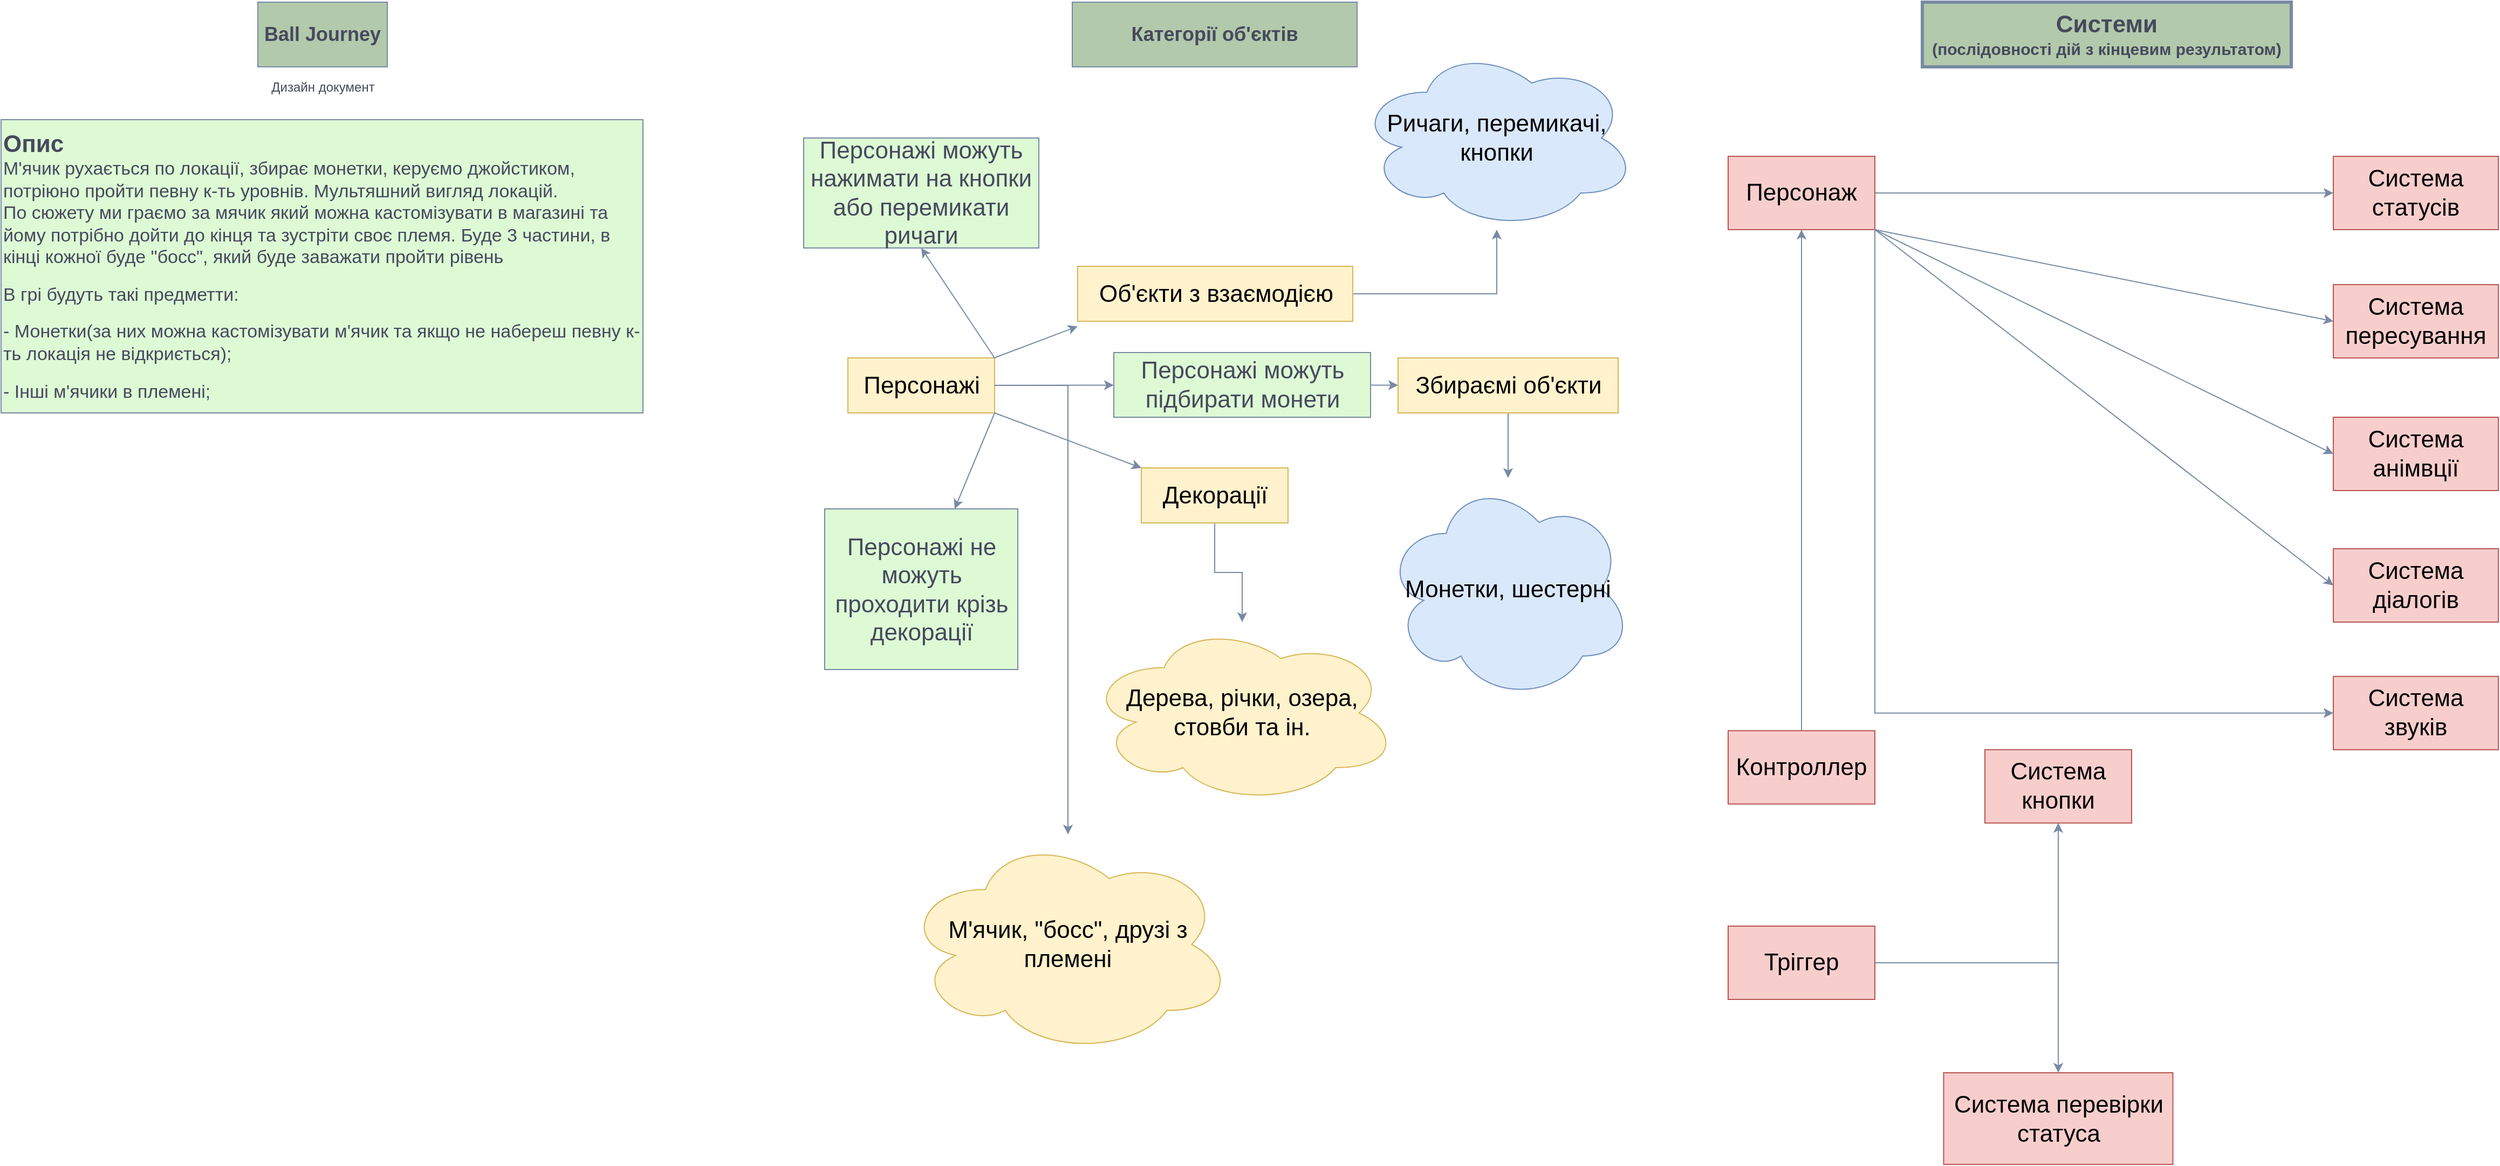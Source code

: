 <mxfile version="20.5.2" type="github" pages="2">
  <diagram id="c6_Q_0-ij5niHA4tdSTI" name="основна концепція">
    <mxGraphModel dx="3160" dy="1787" grid="1" gridSize="17" guides="1" tooltips="1" connect="1" arrows="1" fold="1" page="1" pageScale="1" pageWidth="827" pageHeight="1169" math="0" shadow="0">
      <root>
        <mxCell id="0" />
        <mxCell id="1" parent="0" />
        <mxCell id="mKOz9OcVUULEBK8KP3yw-2" value="&lt;b&gt;&lt;font style=&quot;font-size: 18px;&quot;&gt;Ball Journey&lt;/font&gt;&lt;/b&gt;" style="rounded=0;whiteSpace=wrap;html=1;fillColor=#B2C9AB;strokeColor=#788AA3;fontColor=#46495D;" vertex="1" parent="1">
          <mxGeometry x="354" y="10" width="120" height="60" as="geometry" />
        </mxCell>
        <mxCell id="mKOz9OcVUULEBK8KP3yw-3" value="&lt;font style=&quot;font-size: 12px;&quot;&gt;Дизайн документ&lt;/font&gt;" style="text;html=1;resizable=0;autosize=1;align=center;verticalAlign=middle;points=[];fillColor=none;strokeColor=none;rounded=0;fontSize=18;fontColor=#46495D;" vertex="1" parent="1">
          <mxGeometry x="346" y="70" width="136" height="34" as="geometry" />
        </mxCell>
        <mxCell id="mKOz9OcVUULEBK8KP3yw-4" value="&lt;font style=&quot;&quot;&gt;&lt;b style=&quot;&quot;&gt;&lt;font style=&quot;font-size: 22px;&quot;&gt;Опис&lt;/font&gt;&lt;/b&gt;&lt;br&gt;&lt;span style=&quot;font-size: 17px;&quot;&gt;М&#39;ячик рухається по локації, збирає монетки, керуємо джойстиком, потріюно пройти певну к-ть уровнів. Мультяшний вигляд локацій.&lt;/span&gt;&lt;br&gt;&lt;span style=&quot;font-size: 17px;&quot;&gt;По сюжету ми граємо за мячик який можна кастомізувати в магазині та йому потрібно дойти до кінця та зустріти своє племя. Буде 3 частини, в кінці кожної буде &quot;босс&quot;, який буде заважати пройти рівень&lt;/span&gt;&lt;br&gt;&lt;br&gt;&lt;span style=&quot;font-size: 17px;&quot;&gt;В грі будуть такі предметти:&lt;/span&gt;&lt;br&gt;&lt;br&gt;&lt;span style=&quot;font-size: 17px;&quot;&gt;- Монетки(за них можна кастомізувати м&#39;ячик та якщо не набереш певну к-ть локація не відкриється);&lt;/span&gt;&lt;br&gt;&lt;br&gt;&lt;span style=&quot;font-size: 17px;&quot;&gt;- Інші м&#39;ячики в племені;&lt;/span&gt;&lt;/font&gt;" style="rounded=0;whiteSpace=wrap;html=1;strokeColor=#788AA3;fontSize=12;fontColor=#46495D;fillColor=#DDFAD5;align=left;" vertex="1" parent="1">
          <mxGeometry x="116" y="119" width="595" height="272" as="geometry" />
        </mxCell>
        <mxCell id="mKOz9OcVUULEBK8KP3yw-5" style="edgeStyle=orthogonalEdgeStyle;rounded=0;orthogonalLoop=1;jettySize=auto;html=1;exitX=0.5;exitY=1;exitDx=0;exitDy=0;strokeColor=#788AA3;fontSize=12;fontColor=#46495D;fillColor=#B2C9AB;" edge="1" parent="1" source="mKOz9OcVUULEBK8KP3yw-4" target="mKOz9OcVUULEBK8KP3yw-4">
          <mxGeometry relative="1" as="geometry" />
        </mxCell>
        <mxCell id="mKOz9OcVUULEBK8KP3yw-6" value="&lt;b&gt;&lt;font style=&quot;font-size: 18px;&quot;&gt;Категорії об&#39;єктів&lt;/font&gt;&lt;/b&gt;" style="rounded=0;whiteSpace=wrap;html=1;fillColor=#B2C9AB;strokeColor=#788AA3;fontColor=#46495D;" vertex="1" parent="1">
          <mxGeometry x="1109" y="10" width="264" height="60" as="geometry" />
        </mxCell>
        <mxCell id="mKOz9OcVUULEBK8KP3yw-26" value="" style="edgeStyle=orthogonalEdgeStyle;rounded=0;orthogonalLoop=1;jettySize=auto;html=1;strokeColor=#788AA3;fontSize=22;fontColor=#46495D;fillColor=#B2C9AB;" edge="1" parent="1" source="mKOz9OcVUULEBK8KP3yw-7" target="mKOz9OcVUULEBK8KP3yw-25">
          <mxGeometry relative="1" as="geometry">
            <Array as="points">
              <mxPoint x="1105" y="366" />
            </Array>
          </mxGeometry>
        </mxCell>
        <mxCell id="mKOz9OcVUULEBK8KP3yw-7" value="Персонажі" style="text;html=1;resizable=0;autosize=1;align=center;verticalAlign=middle;points=[];fillColor=#fff2cc;strokeColor=#d6b656;rounded=0;fontSize=22;" vertex="1" parent="1">
          <mxGeometry x="901" y="340" width="136" height="51" as="geometry" />
        </mxCell>
        <mxCell id="mKOz9OcVUULEBK8KP3yw-21" value="" style="edgeStyle=orthogonalEdgeStyle;rounded=0;orthogonalLoop=1;jettySize=auto;html=1;strokeColor=#788AA3;fontSize=22;fontColor=#46495D;fillColor=#B2C9AB;" edge="1" parent="1" source="mKOz9OcVUULEBK8KP3yw-8" target="mKOz9OcVUULEBK8KP3yw-20">
          <mxGeometry relative="1" as="geometry" />
        </mxCell>
        <mxCell id="mKOz9OcVUULEBK8KP3yw-8" value="Збираємі об&#39;єкти" style="text;html=1;resizable=0;autosize=1;align=center;verticalAlign=middle;points=[];fillColor=#fff2cc;strokeColor=#d6b656;rounded=0;fontSize=22;" vertex="1" parent="1">
          <mxGeometry x="1411" y="340" width="204" height="51" as="geometry" />
        </mxCell>
        <mxCell id="mKOz9OcVUULEBK8KP3yw-23" value="" style="edgeStyle=orthogonalEdgeStyle;rounded=0;orthogonalLoop=1;jettySize=auto;html=1;strokeColor=#788AA3;fontSize=22;fontColor=#46495D;fillColor=#B2C9AB;" edge="1" parent="1" source="mKOz9OcVUULEBK8KP3yw-9" target="mKOz9OcVUULEBK8KP3yw-22">
          <mxGeometry relative="1" as="geometry" />
        </mxCell>
        <mxCell id="mKOz9OcVUULEBK8KP3yw-9" value="Об&#39;єкти з взаємодією" style="text;html=1;resizable=0;autosize=1;align=center;verticalAlign=middle;points=[];fillColor=#fff2cc;strokeColor=#d6b656;rounded=0;fontSize=22;" vertex="1" parent="1">
          <mxGeometry x="1114" y="255" width="255" height="51" as="geometry" />
        </mxCell>
        <mxCell id="mKOz9OcVUULEBK8KP3yw-28" value="" style="edgeStyle=orthogonalEdgeStyle;rounded=0;orthogonalLoop=1;jettySize=auto;html=1;strokeColor=#788AA3;fontSize=22;fontColor=#46495D;fillColor=#B2C9AB;" edge="1" parent="1" source="mKOz9OcVUULEBK8KP3yw-10" target="mKOz9OcVUULEBK8KP3yw-27">
          <mxGeometry relative="1" as="geometry" />
        </mxCell>
        <mxCell id="mKOz9OcVUULEBK8KP3yw-10" value="Декорації" style="text;html=1;resizable=0;autosize=1;align=center;verticalAlign=middle;points=[];fillColor=#fff2cc;strokeColor=#d6b656;rounded=0;fontSize=22;" vertex="1" parent="1">
          <mxGeometry x="1173" y="442" width="136" height="51" as="geometry" />
        </mxCell>
        <mxCell id="mKOz9OcVUULEBK8KP3yw-14" value="" style="endArrow=classic;html=1;rounded=0;strokeColor=#788AA3;fontSize=22;fontColor=#46495D;fillColor=#B2C9AB;" edge="1" parent="1" source="mKOz9OcVUULEBK8KP3yw-7" target="mKOz9OcVUULEBK8KP3yw-10">
          <mxGeometry width="50" height="50" relative="1" as="geometry">
            <mxPoint x="1241" y="577" as="sourcePoint" />
            <mxPoint x="1291" y="527" as="targetPoint" />
          </mxGeometry>
        </mxCell>
        <mxCell id="mKOz9OcVUULEBK8KP3yw-15" value="" style="endArrow=classic;html=1;rounded=0;strokeColor=#788AA3;fontSize=22;fontColor=#46495D;fillColor=#B2C9AB;" edge="1" parent="1" target="mKOz9OcVUULEBK8KP3yw-16">
          <mxGeometry width="50" height="50" relative="1" as="geometry">
            <mxPoint x="1037" y="391" as="sourcePoint" />
            <mxPoint x="969" y="510" as="targetPoint" />
          </mxGeometry>
        </mxCell>
        <mxCell id="mKOz9OcVUULEBK8KP3yw-16" value="Персонажі не можуть проходити крізь декорації" style="rounded=0;whiteSpace=wrap;html=1;strokeColor=#788AA3;fontSize=22;fontColor=#46495D;fillColor=#DDFAD5;" vertex="1" parent="1">
          <mxGeometry x="879.5" y="480" width="179" height="149" as="geometry" />
        </mxCell>
        <mxCell id="mKOz9OcVUULEBK8KP3yw-17" value="" style="endArrow=classic;html=1;rounded=0;strokeColor=#788AA3;fontSize=22;fontColor=#46495D;fillColor=#B2C9AB;exitX=0.994;exitY=0.002;exitDx=0;exitDy=0;exitPerimeter=0;entryX=0;entryY=1.092;entryDx=0;entryDy=0;entryPerimeter=0;" edge="1" parent="1" source="mKOz9OcVUULEBK8KP3yw-7" target="mKOz9OcVUULEBK8KP3yw-9">
          <mxGeometry width="50" height="50" relative="1" as="geometry">
            <mxPoint x="1054.0" y="408.0" as="sourcePoint" />
            <mxPoint x="1190" y="459" as="targetPoint" />
          </mxGeometry>
        </mxCell>
        <mxCell id="mKOz9OcVUULEBK8KP3yw-18" value="" style="endArrow=classic;html=1;rounded=0;strokeColor=#788AA3;fontSize=22;fontColor=#46495D;fillColor=#B2C9AB;entryX=0.5;entryY=1;entryDx=0;entryDy=0;" edge="1" parent="1" target="mKOz9OcVUULEBK8KP3yw-19">
          <mxGeometry width="50" height="50" relative="1" as="geometry">
            <mxPoint x="1037" y="340" as="sourcePoint" />
            <mxPoint x="1037" y="255" as="targetPoint" />
          </mxGeometry>
        </mxCell>
        <mxCell id="mKOz9OcVUULEBK8KP3yw-19" value="Персонажі можуть нажимати на кнопки або перемикати ричаги" style="rounded=0;whiteSpace=wrap;html=1;strokeColor=#788AA3;fontSize=22;fontColor=#46495D;fillColor=#DDFAD5;" vertex="1" parent="1">
          <mxGeometry x="860" y="136" width="218" height="102" as="geometry" />
        </mxCell>
        <mxCell id="mKOz9OcVUULEBK8KP3yw-20" value="Монетки, шестерні" style="ellipse;shape=cloud;whiteSpace=wrap;html=1;fontSize=22;fillColor=#dae8fc;strokeColor=#6c8ebf;rounded=0;" vertex="1" parent="1">
          <mxGeometry x="1398" y="451.25" width="230" height="206.5" as="geometry" />
        </mxCell>
        <mxCell id="mKOz9OcVUULEBK8KP3yw-22" value="Ричаги, перемикачі, кнопки" style="ellipse;shape=cloud;whiteSpace=wrap;html=1;fontSize=22;fillColor=#dae8fc;strokeColor=#6c8ebf;rounded=0;" vertex="1" parent="1">
          <mxGeometry x="1373" y="51" width="259" height="170" as="geometry" />
        </mxCell>
        <mxCell id="mKOz9OcVUULEBK8KP3yw-25" value="М&#39;ячик, &quot;босс&quot;, друзі з племені" style="ellipse;shape=cloud;whiteSpace=wrap;html=1;fontSize=22;fillColor=#fff2cc;strokeColor=#d6b656;gradientColor=none;rounded=0;" vertex="1" parent="1">
          <mxGeometry x="952" y="782" width="306" height="204" as="geometry" />
        </mxCell>
        <mxCell id="mKOz9OcVUULEBK8KP3yw-27" value="Дерева, річки, озера, стовби та ін." style="ellipse;shape=cloud;whiteSpace=wrap;html=1;fontSize=22;fillColor=#fff2cc;strokeColor=#d6b656;gradientColor=none;rounded=0;" vertex="1" parent="1">
          <mxGeometry x="1122" y="585" width="289" height="168.75" as="geometry" />
        </mxCell>
        <mxCell id="mKOz9OcVUULEBK8KP3yw-29" value="" style="endArrow=classic;html=1;rounded=0;strokeColor=#788AA3;fontSize=22;fontColor=#46495D;fillColor=#B2C9AB;startArrow=none;" edge="1" parent="1" source="mKOz9OcVUULEBK8KP3yw-31" target="mKOz9OcVUULEBK8KP3yw-8">
          <mxGeometry width="50" height="50" relative="1" as="geometry">
            <mxPoint x="1053.184" y="357.102" as="sourcePoint" />
            <mxPoint x="1131" y="327.692" as="targetPoint" />
          </mxGeometry>
        </mxCell>
        <mxCell id="mKOz9OcVUULEBK8KP3yw-31" value="Персонажі можуть підбирати монети" style="rounded=0;whiteSpace=wrap;html=1;strokeColor=#788AA3;fontSize=22;fontColor=#46495D;fillColor=#DDFAD5;" vertex="1" parent="1">
          <mxGeometry x="1147.5" y="335" width="238" height="60" as="geometry" />
        </mxCell>
        <mxCell id="mKOz9OcVUULEBK8KP3yw-33" value="" style="endArrow=classic;html=1;rounded=0;strokeColor=#788AA3;fontSize=22;fontColor=#46495D;fillColor=#B2C9AB;" edge="1" parent="1" source="mKOz9OcVUULEBK8KP3yw-7" target="mKOz9OcVUULEBK8KP3yw-31">
          <mxGeometry width="50" height="50" relative="1" as="geometry">
            <mxPoint x="1053.184" y="357.102" as="sourcePoint" />
            <mxPoint x="1131" y="327.692" as="targetPoint" />
          </mxGeometry>
        </mxCell>
        <mxCell id="mKOz9OcVUULEBK8KP3yw-34" value="&lt;b&gt;&lt;font style=&quot;font-size: 22px;&quot;&gt;Системи&lt;br&gt;&lt;/font&gt;&lt;font style=&quot;font-size: 15px;&quot;&gt;(послідовності дій з кінцевим результатом)&lt;/font&gt;&lt;/b&gt;" style="rounded=0;whiteSpace=wrap;html=1;fillColor=#B2C9AB;strokeColor=#788AA3;fontColor=#46495D;strokeWidth=3;" vertex="1" parent="1">
          <mxGeometry x="1897" y="10" width="342" height="60" as="geometry" />
        </mxCell>
        <mxCell id="mKOz9OcVUULEBK8KP3yw-42" value="" style="edgeStyle=orthogonalEdgeStyle;rounded=0;orthogonalLoop=1;jettySize=auto;html=1;strokeColor=#788AA3;fontSize=22;fontColor=#46495D;fillColor=#B2C9AB;entryX=0;entryY=0.5;entryDx=0;entryDy=0;" edge="1" parent="1" source="mKOz9OcVUULEBK8KP3yw-35" target="mKOz9OcVUULEBK8KP3yw-39">
          <mxGeometry relative="1" as="geometry">
            <mxPoint x="1961" y="170.0" as="targetPoint" />
          </mxGeometry>
        </mxCell>
        <mxCell id="mKOz9OcVUULEBK8KP3yw-35" value="Персонаж" style="rounded=0;whiteSpace=wrap;html=1;strokeColor=#b85450;fontSize=22;fillColor=#f8cecc;" vertex="1" parent="1">
          <mxGeometry x="1717" y="153" width="136" height="68" as="geometry" />
        </mxCell>
        <mxCell id="mKOz9OcVUULEBK8KP3yw-36" value="Система пересування" style="rounded=0;whiteSpace=wrap;html=1;strokeColor=#b85450;fontSize=22;fillColor=#f8cecc;" vertex="1" parent="1">
          <mxGeometry x="2278" y="272" width="153" height="68" as="geometry" />
        </mxCell>
        <mxCell id="mKOz9OcVUULEBK8KP3yw-37" value="Система анімвції" style="rounded=0;whiteSpace=wrap;html=1;strokeColor=#b85450;fontSize=22;fillColor=#f8cecc;" vertex="1" parent="1">
          <mxGeometry x="2278" y="395" width="153" height="68" as="geometry" />
        </mxCell>
        <mxCell id="mKOz9OcVUULEBK8KP3yw-38" value="Система діалогів" style="rounded=0;whiteSpace=wrap;html=1;strokeColor=#b85450;fontSize=22;fillColor=#f8cecc;" vertex="1" parent="1">
          <mxGeometry x="2278" y="517" width="153" height="68" as="geometry" />
        </mxCell>
        <mxCell id="mKOz9OcVUULEBK8KP3yw-39" value="Система статусів" style="rounded=0;whiteSpace=wrap;html=1;strokeColor=#b85450;fontSize=22;fillColor=#f8cecc;" vertex="1" parent="1">
          <mxGeometry x="2278" y="153" width="153" height="68" as="geometry" />
        </mxCell>
        <mxCell id="mKOz9OcVUULEBK8KP3yw-40" value="Система звуків" style="rounded=0;whiteSpace=wrap;html=1;strokeColor=#b85450;fontSize=22;fillColor=#f8cecc;" vertex="1" parent="1">
          <mxGeometry x="2278" y="635.37" width="153" height="68" as="geometry" />
        </mxCell>
        <mxCell id="mKOz9OcVUULEBK8KP3yw-44" value="" style="endArrow=classic;html=1;rounded=0;strokeColor=#788AA3;fontSize=22;fontColor=#46495D;fillColor=#B2C9AB;exitX=1;exitY=1;exitDx=0;exitDy=0;entryX=0;entryY=0.5;entryDx=0;entryDy=0;" edge="1" parent="1" source="mKOz9OcVUULEBK8KP3yw-35" target="mKOz9OcVUULEBK8KP3yw-36">
          <mxGeometry width="50" height="50" relative="1" as="geometry">
            <mxPoint x="2006" y="305" as="sourcePoint" />
            <mxPoint x="2056" y="255" as="targetPoint" />
          </mxGeometry>
        </mxCell>
        <mxCell id="mKOz9OcVUULEBK8KP3yw-45" value="" style="endArrow=classic;html=1;rounded=0;strokeColor=#788AA3;fontSize=22;fontColor=#46495D;fillColor=#B2C9AB;exitX=1;exitY=1;exitDx=0;exitDy=0;entryX=0;entryY=0.5;entryDx=0;entryDy=0;" edge="1" parent="1" source="mKOz9OcVUULEBK8KP3yw-35" target="mKOz9OcVUULEBK8KP3yw-37">
          <mxGeometry width="50" height="50" relative="1" as="geometry">
            <mxPoint x="1870.0" y="238.0" as="sourcePoint" />
            <mxPoint x="2295" y="323" as="targetPoint" />
          </mxGeometry>
        </mxCell>
        <mxCell id="mKOz9OcVUULEBK8KP3yw-46" value="" style="endArrow=classic;html=1;rounded=0;strokeColor=#788AA3;fontSize=22;fontColor=#46495D;fillColor=#B2C9AB;exitX=1;exitY=1;exitDx=0;exitDy=0;entryX=0;entryY=0.5;entryDx=0;entryDy=0;" edge="1" parent="1" source="mKOz9OcVUULEBK8KP3yw-35" target="mKOz9OcVUULEBK8KP3yw-38">
          <mxGeometry width="50" height="50" relative="1" as="geometry">
            <mxPoint x="1870.0" y="238.0" as="sourcePoint" />
            <mxPoint x="2295" y="463.0" as="targetPoint" />
          </mxGeometry>
        </mxCell>
        <mxCell id="mKOz9OcVUULEBK8KP3yw-47" value="" style="edgeStyle=orthogonalEdgeStyle;rounded=0;orthogonalLoop=1;jettySize=auto;html=1;strokeColor=#788AA3;fontSize=22;fontColor=#46495D;fillColor=#B2C9AB;entryX=0;entryY=0.5;entryDx=0;entryDy=0;exitX=1;exitY=1;exitDx=0;exitDy=0;" edge="1" parent="1" source="mKOz9OcVUULEBK8KP3yw-35" target="mKOz9OcVUULEBK8KP3yw-40">
          <mxGeometry relative="1" as="geometry">
            <mxPoint x="1870" y="204" as="sourcePoint" />
            <mxPoint x="2295" y="204" as="targetPoint" />
            <Array as="points">
              <mxPoint x="1853" y="669" />
            </Array>
          </mxGeometry>
        </mxCell>
        <mxCell id="mKOz9OcVUULEBK8KP3yw-50" value="" style="edgeStyle=orthogonalEdgeStyle;rounded=0;orthogonalLoop=1;jettySize=auto;html=1;strokeColor=#788AA3;fontSize=22;fontColor=#46495D;fillColor=#B2C9AB;entryX=0.5;entryY=1;entryDx=0;entryDy=0;" edge="1" parent="1" source="mKOz9OcVUULEBK8KP3yw-48" target="mKOz9OcVUULEBK8KP3yw-35">
          <mxGeometry relative="1" as="geometry">
            <mxPoint x="1785" y="647" as="targetPoint" />
          </mxGeometry>
        </mxCell>
        <mxCell id="mKOz9OcVUULEBK8KP3yw-48" value="Контроллер" style="rounded=0;whiteSpace=wrap;html=1;strokeColor=#b85450;fontSize=22;fillColor=#f8cecc;" vertex="1" parent="1">
          <mxGeometry x="1717" y="685.75" width="136" height="68" as="geometry" />
        </mxCell>
        <mxCell id="mKOz9OcVUULEBK8KP3yw-53" value="" style="edgeStyle=orthogonalEdgeStyle;rounded=0;orthogonalLoop=1;jettySize=auto;html=1;strokeColor=#788AA3;fontSize=22;fontColor=#46495D;fillColor=#B2C9AB;" edge="1" parent="1" source="mKOz9OcVUULEBK8KP3yw-51" target="mKOz9OcVUULEBK8KP3yw-52">
          <mxGeometry relative="1" as="geometry" />
        </mxCell>
        <mxCell id="mKOz9OcVUULEBK8KP3yw-55" value="" style="edgeStyle=orthogonalEdgeStyle;rounded=0;orthogonalLoop=1;jettySize=auto;html=1;strokeColor=#788AA3;fontSize=22;fontColor=#46495D;fillColor=#B2C9AB;" edge="1" parent="1" source="mKOz9OcVUULEBK8KP3yw-51" target="mKOz9OcVUULEBK8KP3yw-54">
          <mxGeometry relative="1" as="geometry" />
        </mxCell>
        <mxCell id="mKOz9OcVUULEBK8KP3yw-51" value="Тріггер" style="rounded=0;whiteSpace=wrap;html=1;strokeColor=#b85450;fontSize=22;fillColor=#f8cecc;" vertex="1" parent="1">
          <mxGeometry x="1717" y="867" width="136" height="68" as="geometry" />
        </mxCell>
        <mxCell id="mKOz9OcVUULEBK8KP3yw-52" value="Система кнопки" style="rounded=0;whiteSpace=wrap;html=1;strokeColor=#b85450;fontSize=22;fillColor=#f8cecc;" vertex="1" parent="1">
          <mxGeometry x="1955" y="703.37" width="136" height="68" as="geometry" />
        </mxCell>
        <mxCell id="mKOz9OcVUULEBK8KP3yw-54" value="Система перевірки статуса" style="whiteSpace=wrap;html=1;fontSize=22;fillColor=#f8cecc;strokeColor=#b85450;rounded=0;" vertex="1" parent="1">
          <mxGeometry x="1916.75" y="1003" width="212.5" height="85" as="geometry" />
        </mxCell>
      </root>
    </mxGraphModel>
  </diagram>
  <diagram id="EU2vpqMwr88MizyYQZui" name="опис систем">
    <mxGraphModel dx="4379" dy="1522" grid="1" gridSize="17" guides="1" tooltips="1" connect="1" arrows="1" fold="1" page="1" pageScale="1" pageWidth="827" pageHeight="1169" math="0" shadow="0">
      <root>
        <mxCell id="0" />
        <mxCell id="1" parent="0" />
        <mxCell id="ka9rtpq2fXaX5o0hTjbl-4" value="" style="edgeStyle=orthogonalEdgeStyle;rounded=0;orthogonalLoop=1;jettySize=auto;html=1;strokeColor=#788AA3;fontSize=36;fontColor=#46495D;fillColor=#B2C9AB;entryX=0.5;entryY=0;entryDx=0;entryDy=0;" edge="1" parent="1" source="ka9rtpq2fXaX5o0hTjbl-1" target="ka9rtpq2fXaX5o0hTjbl-3">
          <mxGeometry relative="1" as="geometry">
            <Array as="points">
              <mxPoint x="272" y="119" />
              <mxPoint x="272" y="204" />
              <mxPoint x="153" y="204" />
              <mxPoint x="153" y="272" />
            </Array>
          </mxGeometry>
        </mxCell>
        <mxCell id="ka9rtpq2fXaX5o0hTjbl-1" value="&lt;font style=&quot;font-size: 36px;&quot;&gt;Персонаж&lt;/font&gt;" style="rounded=0;whiteSpace=wrap;html=1;strokeColor=#788AA3;strokeWidth=3;fontSize=22;fontColor=#46495D;fillColor=#DDFAD5;" vertex="1" parent="1">
          <mxGeometry x="276" y="17" width="275" height="102" as="geometry" />
        </mxCell>
        <mxCell id="ka9rtpq2fXaX5o0hTjbl-3" value="&lt;font style=&quot;font-size: 24px;&quot;&gt;&lt;b&gt;Посилання&lt;/b&gt;&lt;/font&gt;" style="whiteSpace=wrap;html=1;fontSize=22;fillColor=#fff2cc;strokeColor=#d6b656;rounded=0;strokeWidth=3;" vertex="1" parent="1">
          <mxGeometry x="51" y="272" width="221" height="102" as="geometry" />
        </mxCell>
        <mxCell id="ka9rtpq2fXaX5o0hTjbl-6" value="&lt;font style=&quot;font-size: 24px;&quot;&gt;&lt;i&gt;Система діалогів&lt;br&gt;Система Звуків&lt;br&gt;Система Анімацій&lt;br&gt;Система пересування&lt;br&gt;Система Статусів&lt;br&gt;&lt;/i&gt;Перевірка землі&lt;br&gt;&lt;/font&gt;" style="whiteSpace=wrap;html=1;fontSize=22;fillColor=#e1d5e7;strokeColor=#9673a6;rounded=0;strokeWidth=3;" vertex="1" parent="1">
          <mxGeometry x="17" y="493" width="289" height="209" as="geometry" />
        </mxCell>
        <mxCell id="ka9rtpq2fXaX5o0hTjbl-8" value="" style="endArrow=classic;startArrow=classic;html=1;rounded=0;strokeColor=#788AA3;fontSize=24;fontColor=#46495D;fillColor=#B2C9AB;exitX=0.5;exitY=1;exitDx=0;exitDy=0;entryX=0.5;entryY=0;entryDx=0;entryDy=0;" edge="1" parent="1" source="ka9rtpq2fXaX5o0hTjbl-3" target="ka9rtpq2fXaX5o0hTjbl-6">
          <mxGeometry width="50" height="50" relative="1" as="geometry">
            <mxPoint x="153" y="339" as="sourcePoint" />
            <mxPoint x="145" y="476" as="targetPoint" />
          </mxGeometry>
        </mxCell>
        <mxCell id="ka9rtpq2fXaX5o0hTjbl-11" value="і" style="edgeStyle=orthogonalEdgeStyle;rounded=0;orthogonalLoop=1;jettySize=auto;html=1;strokeColor=#788AA3;fontSize=24;fontColor=#46495D;fillColor=#B2C9AB;" edge="1" parent="1" source="ka9rtpq2fXaX5o0hTjbl-9" target="ka9rtpq2fXaX5o0hTjbl-10">
          <mxGeometry relative="1" as="geometry" />
        </mxCell>
        <mxCell id="ka9rtpq2fXaX5o0hTjbl-9" value="&lt;font style=&quot;font-size: 36px;&quot;&gt;Контроллер&lt;/font&gt;" style="rounded=0;whiteSpace=wrap;html=1;strokeColor=#788AA3;strokeWidth=3;fontSize=22;fontColor=#46495D;fillColor=#DDFAD5;" vertex="1" parent="1">
          <mxGeometry x="-551" y="17" width="275" height="102" as="geometry" />
        </mxCell>
        <mxCell id="ka9rtpq2fXaX5o0hTjbl-10" value="&lt;font style=&quot;font-size: 22px;&quot;&gt;Система контролю над персонажем&lt;/font&gt;" style="rounded=0;whiteSpace=wrap;html=1;strokeColor=#788AA3;strokeWidth=3;fontSize=22;fontColor=#46495D;fillColor=#DDFAD5;" vertex="1" parent="1">
          <mxGeometry x="-528" y="136" width="230" height="73" as="geometry" />
        </mxCell>
        <mxCell id="ka9rtpq2fXaX5o0hTjbl-12" value="&lt;font style=&quot;font-size: 24px;&quot;&gt;&lt;b&gt;Посилання&lt;/b&gt;&lt;/font&gt;" style="whiteSpace=wrap;html=1;fontSize=22;fillColor=#fff2cc;strokeColor=#d6b656;rounded=0;strokeWidth=3;" vertex="1" parent="1">
          <mxGeometry x="-793" y="255" width="221" height="102" as="geometry" />
        </mxCell>
        <mxCell id="ka9rtpq2fXaX5o0hTjbl-13" value="&lt;font style=&quot;font-size: 24px;&quot;&gt;&lt;i&gt;Система Персонаж&lt;/i&gt;&lt;br&gt;&lt;/font&gt;" style="whiteSpace=wrap;html=1;fontSize=22;fillColor=#e1d5e7;strokeColor=#9673a6;rounded=0;strokeWidth=3;" vertex="1" parent="1">
          <mxGeometry x="-827" y="391" width="289" height="68" as="geometry" />
        </mxCell>
        <mxCell id="ka9rtpq2fXaX5o0hTjbl-14" value="" style="endArrow=classic;startArrow=classic;html=1;rounded=0;strokeColor=#788AA3;fontSize=24;fontColor=#46495D;fillColor=#B2C9AB;exitX=0.5;exitY=1;exitDx=0;exitDy=0;entryX=0.5;entryY=0;entryDx=0;entryDy=0;" edge="1" parent="1" source="ka9rtpq2fXaX5o0hTjbl-12" target="ka9rtpq2fXaX5o0hTjbl-13">
          <mxGeometry width="50" height="50" relative="1" as="geometry">
            <mxPoint x="-691" y="390" as="sourcePoint" />
            <mxPoint x="-699" y="527" as="targetPoint" />
          </mxGeometry>
        </mxCell>
        <mxCell id="ka9rtpq2fXaX5o0hTjbl-15" value="" style="endArrow=classic;html=1;rounded=0;strokeColor=#788AA3;fontSize=22;fontColor=#46495D;fillColor=#B2C9AB;exitX=0;exitY=1;exitDx=0;exitDy=0;entryX=0.965;entryY=-0.019;entryDx=0;entryDy=0;entryPerimeter=0;" edge="1" parent="1" source="ka9rtpq2fXaX5o0hTjbl-10" target="ka9rtpq2fXaX5o0hTjbl-12">
          <mxGeometry width="50" height="50" relative="1" as="geometry">
            <mxPoint x="-578" y="323" as="sourcePoint" />
            <mxPoint x="-629" y="255" as="targetPoint" />
          </mxGeometry>
        </mxCell>
        <mxCell id="ka9rtpq2fXaX5o0hTjbl-16" value="" style="edgeStyle=orthogonalEdgeStyle;rounded=0;orthogonalLoop=1;jettySize=auto;html=1;strokeColor=#788AA3;fontSize=24;fontColor=#46495D;fillColor=#B2C9AB;" edge="1" parent="1" source="ka9rtpq2fXaX5o0hTjbl-17" target="ka9rtpq2fXaX5o0hTjbl-18">
          <mxGeometry relative="1" as="geometry" />
        </mxCell>
        <mxCell id="ka9rtpq2fXaX5o0hTjbl-17" value="&lt;font style=&quot;font-size: 30px;&quot;&gt;АІ Контроллер&lt;/font&gt;" style="rounded=0;whiteSpace=wrap;html=1;strokeColor=#788AA3;strokeWidth=3;fontSize=22;fontColor=#46495D;fillColor=#DDFAD5;" vertex="1" parent="1">
          <mxGeometry x="-517.5" y="476" width="210" height="61" as="geometry" />
        </mxCell>
        <mxCell id="ka9rtpq2fXaX5o0hTjbl-18" value="&lt;font style=&quot;font-size: 22px;&quot;&gt;Персонажем керує бот&lt;/font&gt;" style="rounded=0;whiteSpace=wrap;html=1;strokeColor=#788AA3;strokeWidth=3;fontSize=22;fontColor=#46495D;fillColor=#DDFAD5;" vertex="1" parent="1">
          <mxGeometry x="-527.5" y="548" width="230" height="47" as="geometry" />
        </mxCell>
        <mxCell id="ka9rtpq2fXaX5o0hTjbl-24" value="" style="edgeStyle=orthogonalEdgeStyle;rounded=0;orthogonalLoop=1;jettySize=auto;html=1;strokeColor=#788AA3;fontSize=26;fontColor=#46495D;fillColor=#B2C9AB;" edge="1" parent="1">
          <mxGeometry relative="1" as="geometry">
            <mxPoint x="-551" y="748" as="sourcePoint" />
            <mxPoint x="-714" y="799" as="targetPoint" />
          </mxGeometry>
        </mxCell>
        <mxCell id="ka9rtpq2fXaX5o0hTjbl-19" value="&lt;font style=&quot;font-size: 26px;&quot;&gt;Player Контроллер&lt;/font&gt;" style="rounded=0;whiteSpace=wrap;html=1;strokeColor=#788AA3;strokeWidth=3;fontSize=22;fontColor=#46495D;fillColor=#DDFAD5;" vertex="1" parent="1">
          <mxGeometry x="-550" y="748" width="275" height="102" as="geometry" />
        </mxCell>
        <mxCell id="ka9rtpq2fXaX5o0hTjbl-20" value="&lt;font style=&quot;font-size: 24px;&quot;&gt;&lt;b&gt;Посилання&lt;/b&gt;&lt;/font&gt;" style="whiteSpace=wrap;html=1;fontSize=22;fillColor=#fff2cc;strokeColor=#d6b656;rounded=0;strokeWidth=3;" vertex="1" parent="1">
          <mxGeometry x="-816.5" y="799" width="221" height="102" as="geometry" />
        </mxCell>
        <mxCell id="ka9rtpq2fXaX5o0hTjbl-21" value="&lt;font style=&quot;font-size: 24px;&quot;&gt;&lt;i&gt;Система зчитування сигналів з ігрових пристроїв&lt;/i&gt;&lt;br&gt;&lt;/font&gt;" style="whiteSpace=wrap;html=1;fontSize=22;fillColor=#e1d5e7;strokeColor=#9673a6;rounded=0;strokeWidth=3;" vertex="1" parent="1">
          <mxGeometry x="-806.5" y="952" width="289" height="102" as="geometry" />
        </mxCell>
        <mxCell id="ka9rtpq2fXaX5o0hTjbl-22" value="" style="endArrow=classic;startArrow=classic;html=1;rounded=0;strokeColor=#788AA3;fontSize=24;fontColor=#46495D;fillColor=#B2C9AB;exitX=0.5;exitY=1;exitDx=0;exitDy=0;entryX=0.5;entryY=0;entryDx=0;entryDy=0;" edge="1" parent="1" source="ka9rtpq2fXaX5o0hTjbl-20" target="ka9rtpq2fXaX5o0hTjbl-21">
          <mxGeometry width="50" height="50" relative="1" as="geometry">
            <mxPoint x="-680.5" y="1019" as="sourcePoint" />
            <mxPoint x="-688.5" y="1156" as="targetPoint" />
          </mxGeometry>
        </mxCell>
        <mxCell id="ka9rtpq2fXaX5o0hTjbl-27" value="" style="edgeStyle=orthogonalEdgeStyle;rounded=0;orthogonalLoop=1;jettySize=auto;html=1;strokeColor=#788AA3;fontSize=27;fontColor=#46495D;fillColor=#B2C9AB;" edge="1" parent="1" source="ka9rtpq2fXaX5o0hTjbl-25" target="ka9rtpq2fXaX5o0hTjbl-26">
          <mxGeometry relative="1" as="geometry" />
        </mxCell>
        <mxCell id="ka9rtpq2fXaX5o0hTjbl-25" value="&lt;font style=&quot;font-size: 27px;&quot;&gt;Функціонал&lt;/font&gt;" style="text;html=1;resizable=0;autosize=1;align=center;verticalAlign=middle;points=[];fillColor=#fff2cc;strokeColor=#d6b656;rounded=0;strokeWidth=3;fontSize=26;" vertex="1" parent="1">
          <mxGeometry x="-187" y="714" width="170" height="51" as="geometry" />
        </mxCell>
        <mxCell id="ka9rtpq2fXaX5o0hTjbl-26" value="&lt;font style=&quot;font-size: 27px;&quot;&gt;Апдейт&lt;/font&gt;" style="text;html=1;resizable=0;autosize=1;align=center;verticalAlign=middle;points=[];fillColor=#fff2cc;strokeColor=#d6b656;rounded=0;strokeWidth=3;fontSize=26;" vertex="1" parent="1">
          <mxGeometry x="-340" y="663" width="119" height="51" as="geometry" />
        </mxCell>
        <mxCell id="ka9rtpq2fXaX5o0hTjbl-32" value="" style="endArrow=classic;html=1;rounded=0;strokeColor=#788AA3;fontSize=27;fontColor=#46495D;fillColor=#B2C9AB;exitX=0.505;exitY=1.088;exitDx=0;exitDy=0;exitPerimeter=0;entryX=0.5;entryY=0;entryDx=0;entryDy=0;" edge="1" parent="1" source="ka9rtpq2fXaX5o0hTjbl-26" target="ka9rtpq2fXaX5o0hTjbl-33">
          <mxGeometry width="50" height="50" relative="1" as="geometry">
            <mxPoint x="-136" y="951" as="sourcePoint" />
            <mxPoint x="-171.584" y="824.959" as="targetPoint" />
          </mxGeometry>
        </mxCell>
        <mxCell id="ka9rtpq2fXaX5o0hTjbl-33" value="0. Зчитуємо сигнали з ігрових пристроїв.&lt;br&gt;1. Передаємо сигнал на персонажа.&lt;br&gt;2. Персонаж передає сигнал на систему руху&lt;br&gt;3. Персонаж рухається(якщо є така можливість)" style="rounded=0;whiteSpace=wrap;html=1;strokeColor=#788AA3;strokeWidth=3;fontSize=20;fontColor=#46495D;fillColor=#DDFAD5;" vertex="1" parent="1">
          <mxGeometry x="-221" y="833" width="204" height="306" as="geometry" />
        </mxCell>
        <mxCell id="ka9rtpq2fXaX5o0hTjbl-38" value="" style="edgeStyle=orthogonalEdgeStyle;rounded=0;orthogonalLoop=1;jettySize=auto;html=1;strokeColor=#788AA3;fontSize=20;fontColor=#46495D;fillColor=#B2C9AB;" edge="1" parent="1" source="ka9rtpq2fXaX5o0hTjbl-36" target="ka9rtpq2fXaX5o0hTjbl-37">
          <mxGeometry relative="1" as="geometry" />
        </mxCell>
        <mxCell id="ka9rtpq2fXaX5o0hTjbl-36" value="&lt;font style=&quot;font-size: 36px;&quot;&gt;Пересування&lt;/font&gt;" style="rounded=0;whiteSpace=wrap;html=1;strokeColor=#788AA3;strokeWidth=3;fontSize=22;fontColor=#46495D;fillColor=#DDFAD5;" vertex="1" parent="1">
          <mxGeometry x="1103" y="17" width="275" height="102" as="geometry" />
        </mxCell>
        <mxCell id="ka9rtpq2fXaX5o0hTjbl-40" value="" style="edgeStyle=orthogonalEdgeStyle;rounded=0;orthogonalLoop=1;jettySize=auto;html=1;strokeColor=#788AA3;fontSize=20;fontColor=#46495D;fillColor=#B2C9AB;" edge="1" parent="1" source="ka9rtpq2fXaX5o0hTjbl-37" target="ka9rtpq2fXaX5o0hTjbl-39">
          <mxGeometry relative="1" as="geometry" />
        </mxCell>
        <mxCell id="ka9rtpq2fXaX5o0hTjbl-37" value="&lt;font style=&quot;font-size: 20px;&quot;&gt;Посилання&lt;/font&gt;" style="rounded=0;whiteSpace=wrap;html=1;strokeColor=#788AA3;strokeWidth=3;fontSize=22;fontColor=#46495D;fillColor=#DDFAD5;" vertex="1" parent="1">
          <mxGeometry x="850" y="170" width="119" height="34" as="geometry" />
        </mxCell>
        <mxCell id="ka9rtpq2fXaX5o0hTjbl-39" value="&lt;font style=&quot;font-size: 20px;&quot;&gt;Швидкість пересування&lt;br&gt;Сила прижка&lt;br&gt;&lt;br&gt;&lt;/font&gt;" style="rounded=0;whiteSpace=wrap;html=1;strokeColor=#788AA3;strokeWidth=3;fontSize=22;fontColor=#46495D;fillColor=#DDFAD5;" vertex="1" parent="1">
          <mxGeometry x="850" y="284" width="289" height="107" as="geometry" />
        </mxCell>
      </root>
    </mxGraphModel>
  </diagram>
</mxfile>
